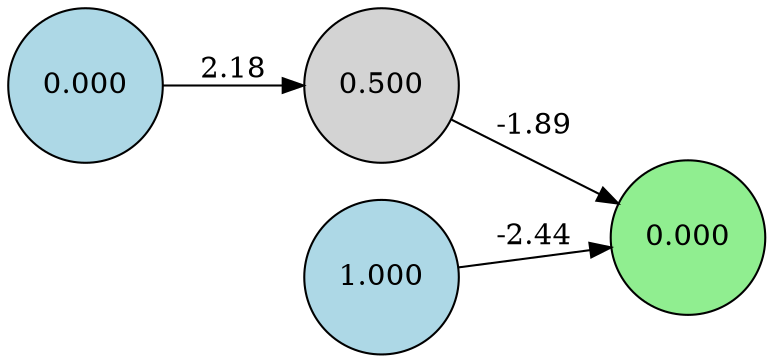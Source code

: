 digraph neat {
  rankdir=LR;
  node [shape=circle];
  node0 [label="0.000", style=filled, fillcolor=lightblue];
  node1 [label="1.000", style=filled, fillcolor=lightblue];
  node118 [label="0.000", style=filled, fillcolor=lightgreen];
  node169 [label="0.500", style=filled, fillcolor=lightgray];
  node0 -> node169 [label="2.18"];
  node169 -> node118 [label="-1.89"];
  node1 -> node118 [label="-2.44"];
}
